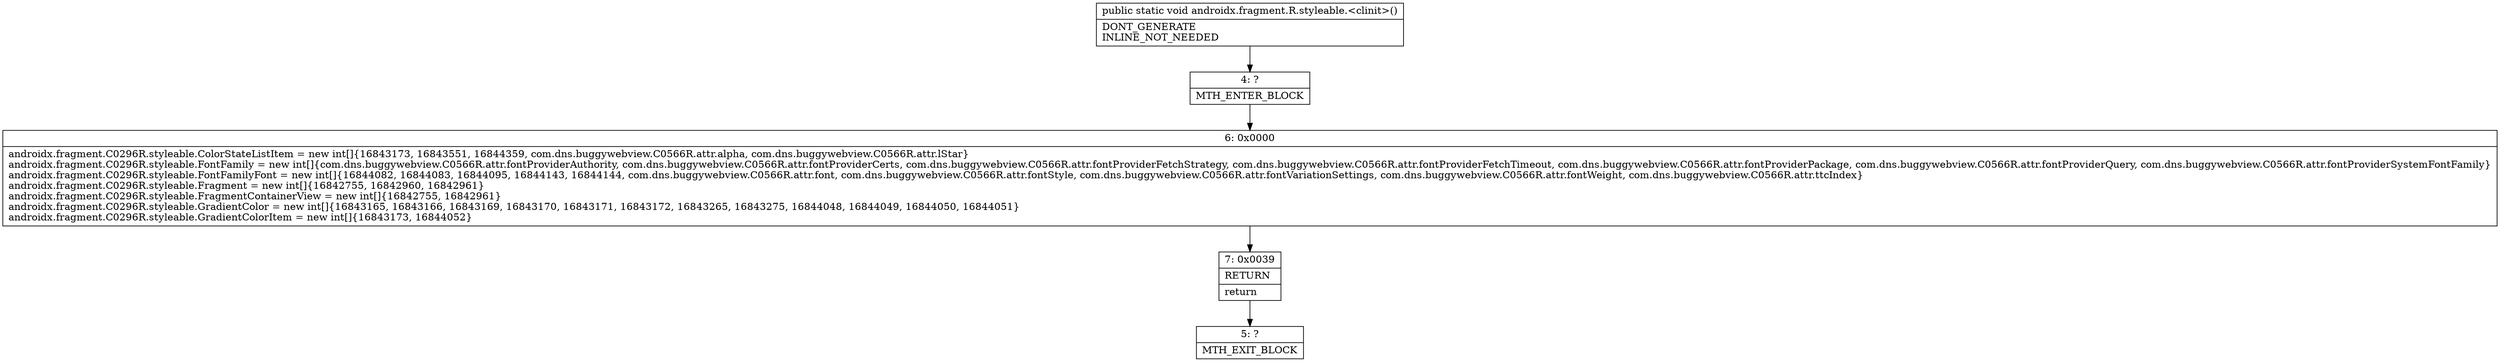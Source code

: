 digraph "CFG forandroidx.fragment.R.styleable.\<clinit\>()V" {
Node_4 [shape=record,label="{4\:\ ?|MTH_ENTER_BLOCK\l}"];
Node_6 [shape=record,label="{6\:\ 0x0000|androidx.fragment.C0296R.styleable.ColorStateListItem = new int[]\{16843173, 16843551, 16844359, com.dns.buggywebview.C0566R.attr.alpha, com.dns.buggywebview.C0566R.attr.lStar\}\landroidx.fragment.C0296R.styleable.FontFamily = new int[]\{com.dns.buggywebview.C0566R.attr.fontProviderAuthority, com.dns.buggywebview.C0566R.attr.fontProviderCerts, com.dns.buggywebview.C0566R.attr.fontProviderFetchStrategy, com.dns.buggywebview.C0566R.attr.fontProviderFetchTimeout, com.dns.buggywebview.C0566R.attr.fontProviderPackage, com.dns.buggywebview.C0566R.attr.fontProviderQuery, com.dns.buggywebview.C0566R.attr.fontProviderSystemFontFamily\}\landroidx.fragment.C0296R.styleable.FontFamilyFont = new int[]\{16844082, 16844083, 16844095, 16844143, 16844144, com.dns.buggywebview.C0566R.attr.font, com.dns.buggywebview.C0566R.attr.fontStyle, com.dns.buggywebview.C0566R.attr.fontVariationSettings, com.dns.buggywebview.C0566R.attr.fontWeight, com.dns.buggywebview.C0566R.attr.ttcIndex\}\landroidx.fragment.C0296R.styleable.Fragment = new int[]\{16842755, 16842960, 16842961\}\landroidx.fragment.C0296R.styleable.FragmentContainerView = new int[]\{16842755, 16842961\}\landroidx.fragment.C0296R.styleable.GradientColor = new int[]\{16843165, 16843166, 16843169, 16843170, 16843171, 16843172, 16843265, 16843275, 16844048, 16844049, 16844050, 16844051\}\landroidx.fragment.C0296R.styleable.GradientColorItem = new int[]\{16843173, 16844052\}\l}"];
Node_7 [shape=record,label="{7\:\ 0x0039|RETURN\l|return\l}"];
Node_5 [shape=record,label="{5\:\ ?|MTH_EXIT_BLOCK\l}"];
MethodNode[shape=record,label="{public static void androidx.fragment.R.styleable.\<clinit\>()  | DONT_GENERATE\lINLINE_NOT_NEEDED\l}"];
MethodNode -> Node_4;Node_4 -> Node_6;
Node_6 -> Node_7;
Node_7 -> Node_5;
}


